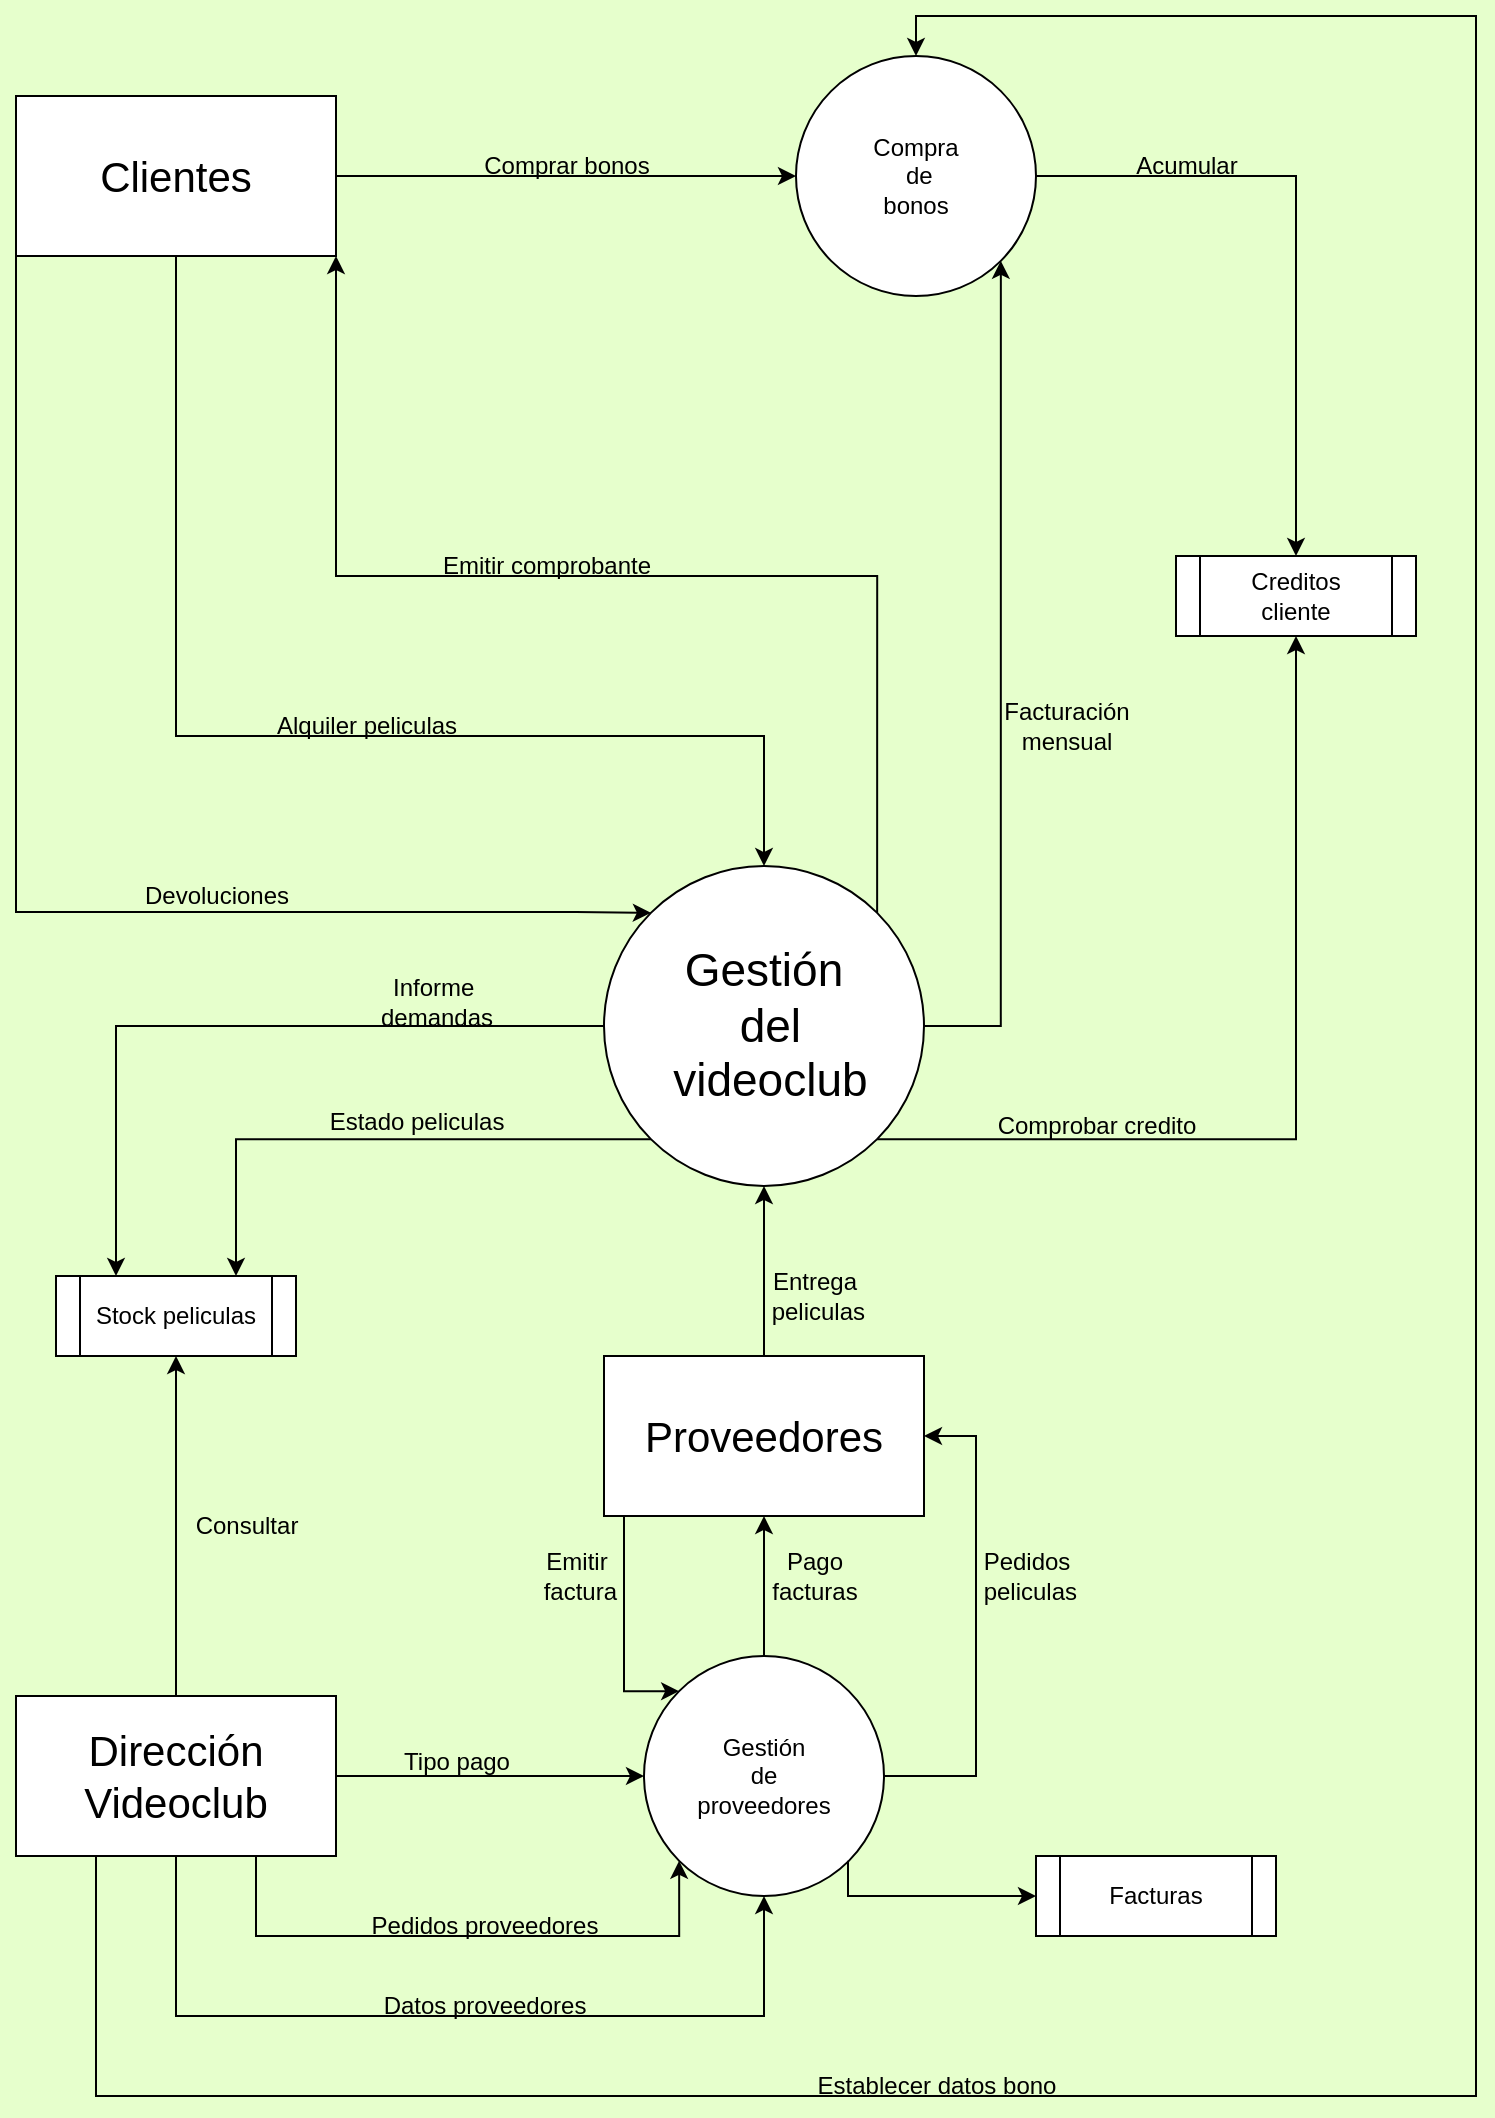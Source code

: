 <mxfile version="23.1.4" type="device">
  <diagram name="Página-1" id="EmJALiMdoSDPTrJ1RiPm">
    <mxGraphModel dx="1748" dy="882" grid="1" gridSize="10" guides="1" tooltips="1" connect="1" arrows="1" fold="1" page="1" pageScale="1" pageWidth="827" pageHeight="1169" background="#E6FFCC" math="0" shadow="0">
      <root>
        <mxCell id="0" />
        <mxCell id="1" parent="0" />
        <mxCell id="dgO8ZEKT8CytuHklvyCe-30" style="edgeStyle=orthogonalEdgeStyle;rounded=0;orthogonalLoop=1;jettySize=auto;html=1;exitX=1;exitY=1;exitDx=0;exitDy=0;entryX=0.5;entryY=1;entryDx=0;entryDy=0;" parent="1" source="dgO8ZEKT8CytuHklvyCe-1" target="dgO8ZEKT8CytuHklvyCe-29" edge="1">
          <mxGeometry relative="1" as="geometry" />
        </mxCell>
        <mxCell id="faT8WUL74M3lDR5FoMaE-29" style="edgeStyle=orthogonalEdgeStyle;rounded=0;orthogonalLoop=1;jettySize=auto;html=1;exitX=0;exitY=0.5;exitDx=0;exitDy=0;entryX=0.25;entryY=0;entryDx=0;entryDy=0;" parent="1" source="dgO8ZEKT8CytuHklvyCe-1" target="dgO8ZEKT8CytuHklvyCe-34" edge="1">
          <mxGeometry relative="1" as="geometry" />
        </mxCell>
        <mxCell id="faT8WUL74M3lDR5FoMaE-41" style="edgeStyle=orthogonalEdgeStyle;rounded=0;orthogonalLoop=1;jettySize=auto;html=1;exitX=0;exitY=1;exitDx=0;exitDy=0;entryX=0.75;entryY=0;entryDx=0;entryDy=0;" parent="1" source="dgO8ZEKT8CytuHklvyCe-1" target="dgO8ZEKT8CytuHklvyCe-34" edge="1">
          <mxGeometry relative="1" as="geometry" />
        </mxCell>
        <mxCell id="dgO8ZEKT8CytuHklvyCe-1" value="&lt;div style=&quot;font-size: 23px;&quot;&gt;&lt;font style=&quot;font-size: 23px;&quot;&gt;Gestión&lt;/font&gt;&lt;/div&gt;&lt;div style=&quot;font-size: 23px;&quot;&gt;&lt;font style=&quot;font-size: 23px;&quot;&gt;&amp;nbsp;del&lt;/font&gt;&lt;/div&gt;&lt;div style=&quot;font-size: 23px;&quot;&gt;&lt;font style=&quot;font-size: 23px;&quot;&gt;&amp;nbsp;videoclub&lt;/font&gt;&lt;/div&gt;" style="ellipse;whiteSpace=wrap;html=1;aspect=fixed;" parent="1" vertex="1">
          <mxGeometry x="334" y="505" width="160" height="160" as="geometry" />
        </mxCell>
        <mxCell id="dgO8ZEKT8CytuHklvyCe-8" style="rounded=0;orthogonalLoop=1;jettySize=auto;html=1;exitX=0.5;exitY=1;exitDx=0;exitDy=0;entryX=0.5;entryY=0;entryDx=0;entryDy=0;edgeStyle=orthogonalEdgeStyle;" parent="1" source="dgO8ZEKT8CytuHklvyCe-3" target="dgO8ZEKT8CytuHklvyCe-1" edge="1">
          <mxGeometry relative="1" as="geometry">
            <Array as="points">
              <mxPoint x="120" y="440" />
              <mxPoint x="414" y="440" />
            </Array>
          </mxGeometry>
        </mxCell>
        <mxCell id="dgO8ZEKT8CytuHklvyCe-12" style="rounded=0;orthogonalLoop=1;jettySize=auto;html=1;exitX=1;exitY=1;exitDx=0;exitDy=0;entryX=1;entryY=0;entryDx=0;entryDy=0;startArrow=classic;startFill=1;endArrow=none;endFill=0;edgeStyle=orthogonalEdgeStyle;" parent="1" source="dgO8ZEKT8CytuHklvyCe-3" target="dgO8ZEKT8CytuHklvyCe-1" edge="1">
          <mxGeometry relative="1" as="geometry">
            <Array as="points">
              <mxPoint x="200" y="360" />
              <mxPoint x="471" y="360" />
            </Array>
          </mxGeometry>
        </mxCell>
        <mxCell id="dgO8ZEKT8CytuHklvyCe-14" style="rounded=0;orthogonalLoop=1;jettySize=auto;html=1;exitX=0;exitY=1;exitDx=0;exitDy=0;entryX=0;entryY=0;entryDx=0;entryDy=0;edgeStyle=orthogonalEdgeStyle;" parent="1" source="dgO8ZEKT8CytuHklvyCe-3" target="dgO8ZEKT8CytuHklvyCe-1" edge="1">
          <mxGeometry relative="1" as="geometry">
            <Array as="points">
              <mxPoint x="40" y="528" />
              <mxPoint x="320" y="528" />
            </Array>
          </mxGeometry>
        </mxCell>
        <mxCell id="dgO8ZEKT8CytuHklvyCe-28" style="edgeStyle=orthogonalEdgeStyle;rounded=0;orthogonalLoop=1;jettySize=auto;html=1;exitX=1;exitY=0.5;exitDx=0;exitDy=0;entryX=0;entryY=0.5;entryDx=0;entryDy=0;" parent="1" source="dgO8ZEKT8CytuHklvyCe-3" target="dgO8ZEKT8CytuHklvyCe-26" edge="1">
          <mxGeometry relative="1" as="geometry" />
        </mxCell>
        <mxCell id="dgO8ZEKT8CytuHklvyCe-3" value="&lt;font style=&quot;font-size: 21px;&quot;&gt;Clientes&lt;/font&gt;" style="rounded=0;whiteSpace=wrap;html=1;" parent="1" vertex="1">
          <mxGeometry x="40" y="120" width="160" height="80" as="geometry" />
        </mxCell>
        <mxCell id="faT8WUL74M3lDR5FoMaE-9" style="edgeStyle=orthogonalEdgeStyle;rounded=0;orthogonalLoop=1;jettySize=auto;html=1;exitX=0.5;exitY=0;exitDx=0;exitDy=0;entryX=0.5;entryY=1;entryDx=0;entryDy=0;" parent="1" source="dgO8ZEKT8CytuHklvyCe-4" target="dgO8ZEKT8CytuHklvyCe-1" edge="1">
          <mxGeometry relative="1" as="geometry" />
        </mxCell>
        <mxCell id="dgO8ZEKT8CytuHklvyCe-4" value="&lt;font style=&quot;font-size: 21px;&quot;&gt;Proveedores&lt;br&gt;&lt;/font&gt;" style="rounded=0;whiteSpace=wrap;html=1;" parent="1" vertex="1">
          <mxGeometry x="334" y="750" width="160" height="80" as="geometry" />
        </mxCell>
        <mxCell id="dgO8ZEKT8CytuHklvyCe-7" value="&lt;div&gt;Alquiler peliculas&lt;/div&gt;" style="text;html=1;align=center;verticalAlign=middle;resizable=0;points=[];autosize=1;strokeColor=none;fillColor=none;rotation=0;" parent="1" vertex="1">
          <mxGeometry x="160" y="420" width="110" height="30" as="geometry" />
        </mxCell>
        <mxCell id="dgO8ZEKT8CytuHklvyCe-9" value="&lt;div&gt;Comprar bonos&lt;/div&gt;" style="text;html=1;align=center;verticalAlign=middle;resizable=0;points=[];autosize=1;strokeColor=none;fillColor=none;rotation=0;" parent="1" vertex="1">
          <mxGeometry x="260" y="140" width="110" height="30" as="geometry" />
        </mxCell>
        <mxCell id="dgO8ZEKT8CytuHklvyCe-11" value="Comprobar credito" style="text;html=1;align=center;verticalAlign=middle;resizable=0;points=[];autosize=1;strokeColor=none;fillColor=none;rotation=0;" parent="1" vertex="1">
          <mxGeometry x="520" y="620" width="120" height="30" as="geometry" />
        </mxCell>
        <mxCell id="dgO8ZEKT8CytuHklvyCe-13" value="&lt;div&gt;Emitir comprobante&lt;/div&gt;" style="text;html=1;align=center;verticalAlign=middle;resizable=0;points=[];autosize=1;strokeColor=none;fillColor=none;rotation=0;" parent="1" vertex="1">
          <mxGeometry x="240" y="340" width="130" height="30" as="geometry" />
        </mxCell>
        <mxCell id="dgO8ZEKT8CytuHklvyCe-15" value="&lt;div&gt;Devoluciones&lt;/div&gt;" style="text;html=1;align=center;verticalAlign=middle;resizable=0;points=[];autosize=1;strokeColor=none;fillColor=none;rotation=0;" parent="1" vertex="1">
          <mxGeometry x="90" y="505" width="100" height="30" as="geometry" />
        </mxCell>
        <mxCell id="dgO8ZEKT8CytuHklvyCe-17" value="&lt;div&gt;Pedidos&lt;/div&gt;&lt;div&gt;&amp;nbsp;peliculas&lt;/div&gt;" style="text;html=1;align=center;verticalAlign=middle;resizable=0;points=[];autosize=1;strokeColor=none;fillColor=none;rotation=0;" parent="1" vertex="1">
          <mxGeometry x="510" y="840" width="70" height="40" as="geometry" />
        </mxCell>
        <mxCell id="dgO8ZEKT8CytuHklvyCe-21" value="&lt;div&gt;Emitir&lt;/div&gt;&lt;div&gt;&amp;nbsp;factura&lt;/div&gt;" style="text;html=1;align=center;verticalAlign=middle;resizable=0;points=[];autosize=1;strokeColor=none;fillColor=none;rotation=0;" parent="1" vertex="1">
          <mxGeometry x="290" y="840" width="60" height="40" as="geometry" />
        </mxCell>
        <mxCell id="dgO8ZEKT8CytuHklvyCe-24" value="&lt;div&gt;Entrega&lt;/div&gt;&lt;div&gt;&amp;nbsp;peliculas&lt;/div&gt;" style="text;html=1;align=center;verticalAlign=middle;resizable=0;points=[];autosize=1;strokeColor=none;fillColor=none;rotation=0;" parent="1" vertex="1">
          <mxGeometry x="404" y="700" width="70" height="40" as="geometry" />
        </mxCell>
        <mxCell id="dgO8ZEKT8CytuHklvyCe-31" style="edgeStyle=orthogonalEdgeStyle;rounded=0;orthogonalLoop=1;jettySize=auto;html=1;exitX=1;exitY=0.5;exitDx=0;exitDy=0;entryX=0.5;entryY=0;entryDx=0;entryDy=0;" parent="1" source="dgO8ZEKT8CytuHklvyCe-26" target="dgO8ZEKT8CytuHklvyCe-29" edge="1">
          <mxGeometry relative="1" as="geometry" />
        </mxCell>
        <mxCell id="dgO8ZEKT8CytuHklvyCe-26" value="&lt;div&gt;Compra&lt;/div&gt;&lt;div&gt;&amp;nbsp;de &lt;br&gt;&lt;/div&gt;&lt;div&gt;bonos&lt;/div&gt;" style="ellipse;whiteSpace=wrap;html=1;aspect=fixed;" parent="1" vertex="1">
          <mxGeometry x="430" y="100" width="120" height="120" as="geometry" />
        </mxCell>
        <mxCell id="dgO8ZEKT8CytuHklvyCe-29" value="Creditos&lt;br&gt;&lt;div&gt;cliente&lt;br&gt;&lt;/div&gt;" style="shape=process;whiteSpace=wrap;html=1;backgroundOutline=1;" parent="1" vertex="1">
          <mxGeometry x="620" y="350" width="120" height="40" as="geometry" />
        </mxCell>
        <mxCell id="dgO8ZEKT8CytuHklvyCe-33" value="Acumular" style="text;html=1;align=center;verticalAlign=middle;resizable=0;points=[];autosize=1;strokeColor=none;fillColor=none;" parent="1" vertex="1">
          <mxGeometry x="590" y="140" width="70" height="30" as="geometry" />
        </mxCell>
        <mxCell id="dgO8ZEKT8CytuHklvyCe-34" value="Stock peliculas" style="shape=process;whiteSpace=wrap;html=1;backgroundOutline=1;" parent="1" vertex="1">
          <mxGeometry x="60" y="710" width="120" height="40" as="geometry" />
        </mxCell>
        <mxCell id="faT8WUL74M3lDR5FoMaE-3" style="edgeStyle=orthogonalEdgeStyle;rounded=0;orthogonalLoop=1;jettySize=auto;html=1;exitX=1;exitY=0.5;exitDx=0;exitDy=0;entryX=0;entryY=0.5;entryDx=0;entryDy=0;" parent="1" source="faT8WUL74M3lDR5FoMaE-1" target="faT8WUL74M3lDR5FoMaE-2" edge="1">
          <mxGeometry relative="1" as="geometry" />
        </mxCell>
        <mxCell id="faT8WUL74M3lDR5FoMaE-21" style="edgeStyle=orthogonalEdgeStyle;rounded=0;orthogonalLoop=1;jettySize=auto;html=1;exitX=0.5;exitY=1;exitDx=0;exitDy=0;entryX=0.5;entryY=1;entryDx=0;entryDy=0;" parent="1" source="faT8WUL74M3lDR5FoMaE-1" target="faT8WUL74M3lDR5FoMaE-2" edge="1">
          <mxGeometry relative="1" as="geometry">
            <Array as="points">
              <mxPoint x="120" y="1080" />
              <mxPoint x="414" y="1080" />
            </Array>
          </mxGeometry>
        </mxCell>
        <mxCell id="faT8WUL74M3lDR5FoMaE-23" style="edgeStyle=orthogonalEdgeStyle;rounded=0;orthogonalLoop=1;jettySize=auto;html=1;exitX=0.75;exitY=1;exitDx=0;exitDy=0;entryX=0;entryY=1;entryDx=0;entryDy=0;" parent="1" source="faT8WUL74M3lDR5FoMaE-1" target="faT8WUL74M3lDR5FoMaE-2" edge="1">
          <mxGeometry relative="1" as="geometry">
            <Array as="points">
              <mxPoint x="160" y="1040" />
              <mxPoint x="372" y="1040" />
            </Array>
          </mxGeometry>
        </mxCell>
        <mxCell id="faT8WUL74M3lDR5FoMaE-27" style="edgeStyle=orthogonalEdgeStyle;rounded=0;orthogonalLoop=1;jettySize=auto;html=1;exitX=0.25;exitY=1;exitDx=0;exitDy=0;entryX=0.5;entryY=0;entryDx=0;entryDy=0;" parent="1" source="faT8WUL74M3lDR5FoMaE-1" target="dgO8ZEKT8CytuHklvyCe-26" edge="1">
          <mxGeometry relative="1" as="geometry">
            <mxPoint x="760" y="294" as="targetPoint" />
            <Array as="points">
              <mxPoint x="80" y="1120" />
              <mxPoint x="770" y="1120" />
              <mxPoint x="770" y="80" />
              <mxPoint x="490" y="80" />
            </Array>
          </mxGeometry>
        </mxCell>
        <mxCell id="faT8WUL74M3lDR5FoMaE-36" style="edgeStyle=orthogonalEdgeStyle;rounded=0;orthogonalLoop=1;jettySize=auto;html=1;exitX=0.5;exitY=0;exitDx=0;exitDy=0;entryX=0.5;entryY=1;entryDx=0;entryDy=0;" parent="1" source="faT8WUL74M3lDR5FoMaE-1" target="dgO8ZEKT8CytuHklvyCe-34" edge="1">
          <mxGeometry relative="1" as="geometry" />
        </mxCell>
        <mxCell id="faT8WUL74M3lDR5FoMaE-1" value="&lt;div style=&quot;font-size: 13px;&quot;&gt;&lt;font style=&quot;font-size: 21px;&quot;&gt;Dirección Videoclub&lt;/font&gt;&lt;/div&gt;" style="rounded=0;whiteSpace=wrap;html=1;" parent="1" vertex="1">
          <mxGeometry x="40" y="920" width="160" height="80" as="geometry" />
        </mxCell>
        <mxCell id="faT8WUL74M3lDR5FoMaE-38" style="edgeStyle=orthogonalEdgeStyle;rounded=0;orthogonalLoop=1;jettySize=auto;html=1;exitX=0.5;exitY=0;exitDx=0;exitDy=0;entryX=0.5;entryY=1;entryDx=0;entryDy=0;" parent="1" source="faT8WUL74M3lDR5FoMaE-2" target="dgO8ZEKT8CytuHklvyCe-4" edge="1">
          <mxGeometry relative="1" as="geometry" />
        </mxCell>
        <mxCell id="faT8WUL74M3lDR5FoMaE-39" style="edgeStyle=orthogonalEdgeStyle;rounded=0;orthogonalLoop=1;jettySize=auto;html=1;exitX=1;exitY=0.5;exitDx=0;exitDy=0;entryX=1;entryY=0.5;entryDx=0;entryDy=0;" parent="1" source="faT8WUL74M3lDR5FoMaE-2" target="dgO8ZEKT8CytuHklvyCe-4" edge="1">
          <mxGeometry relative="1" as="geometry">
            <Array as="points">
              <mxPoint x="520" y="960" />
              <mxPoint x="520" y="790" />
            </Array>
          </mxGeometry>
        </mxCell>
        <mxCell id="faT8WUL74M3lDR5FoMaE-2" value="&lt;div&gt;Gestión&lt;br&gt;&lt;/div&gt;&lt;div&gt;&amp;nbsp;de&amp;nbsp;&lt;/div&gt;&lt;div&gt;proveedores&lt;/div&gt;" style="ellipse;whiteSpace=wrap;html=1;aspect=fixed;" parent="1" vertex="1">
          <mxGeometry x="354" y="900" width="120" height="120" as="geometry" />
        </mxCell>
        <mxCell id="faT8WUL74M3lDR5FoMaE-11" value="&lt;div&gt;Pago&lt;/div&gt;&lt;div&gt;facturas&lt;/div&gt;" style="text;html=1;align=center;verticalAlign=middle;resizable=0;points=[];autosize=1;strokeColor=none;fillColor=none;rotation=0;" parent="1" vertex="1">
          <mxGeometry x="404" y="840" width="70" height="40" as="geometry" />
        </mxCell>
        <mxCell id="faT8WUL74M3lDR5FoMaE-20" style="edgeStyle=orthogonalEdgeStyle;rounded=0;orthogonalLoop=1;jettySize=auto;html=1;exitX=0.25;exitY=1;exitDx=0;exitDy=0;entryX=0;entryY=0;entryDx=0;entryDy=0;" parent="1" target="faT8WUL74M3lDR5FoMaE-2" edge="1">
          <mxGeometry relative="1" as="geometry">
            <mxPoint x="344" y="830" as="sourcePoint" />
            <mxPoint x="344.52" y="913.2" as="targetPoint" />
            <Array as="points">
              <mxPoint x="344" y="918" />
            </Array>
          </mxGeometry>
        </mxCell>
        <mxCell id="faT8WUL74M3lDR5FoMaE-22" value="Datos proveedores" style="text;html=1;align=center;verticalAlign=middle;resizable=0;points=[];autosize=1;strokeColor=none;fillColor=none;" parent="1" vertex="1">
          <mxGeometry x="214" y="1060" width="120" height="30" as="geometry" />
        </mxCell>
        <mxCell id="faT8WUL74M3lDR5FoMaE-24" value="Pedidos proveedores" style="text;html=1;align=center;verticalAlign=middle;resizable=0;points=[];autosize=1;strokeColor=none;fillColor=none;" parent="1" vertex="1">
          <mxGeometry x="204" y="1020" width="140" height="30" as="geometry" />
        </mxCell>
        <mxCell id="faT8WUL74M3lDR5FoMaE-28" value="Establecer datos bono" style="text;html=1;align=center;verticalAlign=middle;resizable=0;points=[];autosize=1;strokeColor=none;fillColor=none;" parent="1" vertex="1">
          <mxGeometry x="430" y="1100" width="140" height="30" as="geometry" />
        </mxCell>
        <mxCell id="faT8WUL74M3lDR5FoMaE-30" value="&lt;div&gt;Informe&amp;nbsp;&lt;/div&gt;&lt;div&gt;demandas&lt;/div&gt;" style="text;html=1;align=center;verticalAlign=middle;resizable=0;points=[];autosize=1;strokeColor=none;fillColor=none;" parent="1" vertex="1">
          <mxGeometry x="210" y="553" width="80" height="40" as="geometry" />
        </mxCell>
        <mxCell id="faT8WUL74M3lDR5FoMaE-32" style="edgeStyle=orthogonalEdgeStyle;rounded=0;orthogonalLoop=1;jettySize=auto;html=1;exitX=1;exitY=0.5;exitDx=0;exitDy=0;entryX=1;entryY=1;entryDx=0;entryDy=0;" parent="1" source="dgO8ZEKT8CytuHklvyCe-1" target="dgO8ZEKT8CytuHklvyCe-26" edge="1">
          <mxGeometry relative="1" as="geometry" />
        </mxCell>
        <mxCell id="faT8WUL74M3lDR5FoMaE-33" value="&lt;div&gt;Facturación&lt;/div&gt;&lt;div&gt;mensual&lt;br&gt;&lt;/div&gt;" style="text;html=1;align=center;verticalAlign=middle;resizable=0;points=[];autosize=1;strokeColor=none;fillColor=none;" parent="1" vertex="1">
          <mxGeometry x="520" y="415" width="90" height="40" as="geometry" />
        </mxCell>
        <mxCell id="faT8WUL74M3lDR5FoMaE-37" value="Consultar" style="text;html=1;align=center;verticalAlign=middle;resizable=0;points=[];autosize=1;strokeColor=none;fillColor=none;" parent="1" vertex="1">
          <mxGeometry x="120" y="820" width="70" height="30" as="geometry" />
        </mxCell>
        <mxCell id="faT8WUL74M3lDR5FoMaE-40" value="Tipo pago" style="text;html=1;align=center;verticalAlign=middle;resizable=0;points=[];autosize=1;strokeColor=none;fillColor=none;" parent="1" vertex="1">
          <mxGeometry x="220" y="938" width="80" height="30" as="geometry" />
        </mxCell>
        <mxCell id="faT8WUL74M3lDR5FoMaE-42" value="Estado peliculas" style="text;html=1;align=center;verticalAlign=middle;resizable=0;points=[];autosize=1;strokeColor=none;fillColor=none;" parent="1" vertex="1">
          <mxGeometry x="185" y="618" width="110" height="30" as="geometry" />
        </mxCell>
        <mxCell id="Y8hWC7qyQwwS0O6GEbPZ-2" value="Facturas" style="shape=process;whiteSpace=wrap;html=1;backgroundOutline=1;" vertex="1" parent="1">
          <mxGeometry x="550" y="1000" width="120" height="40" as="geometry" />
        </mxCell>
        <mxCell id="Y8hWC7qyQwwS0O6GEbPZ-3" style="edgeStyle=orthogonalEdgeStyle;rounded=0;orthogonalLoop=1;jettySize=auto;html=1;exitX=0;exitY=0.5;exitDx=0;exitDy=0;startArrow=classic;startFill=1;endArrow=none;endFill=0;entryX=1;entryY=1;entryDx=0;entryDy=0;" edge="1" parent="1" source="Y8hWC7qyQwwS0O6GEbPZ-2" target="faT8WUL74M3lDR5FoMaE-2">
          <mxGeometry relative="1" as="geometry">
            <mxPoint x="460" y="1000" as="targetPoint" />
            <Array as="points">
              <mxPoint x="456" y="1020" />
              <mxPoint x="456" y="1002" />
            </Array>
          </mxGeometry>
        </mxCell>
      </root>
    </mxGraphModel>
  </diagram>
</mxfile>

